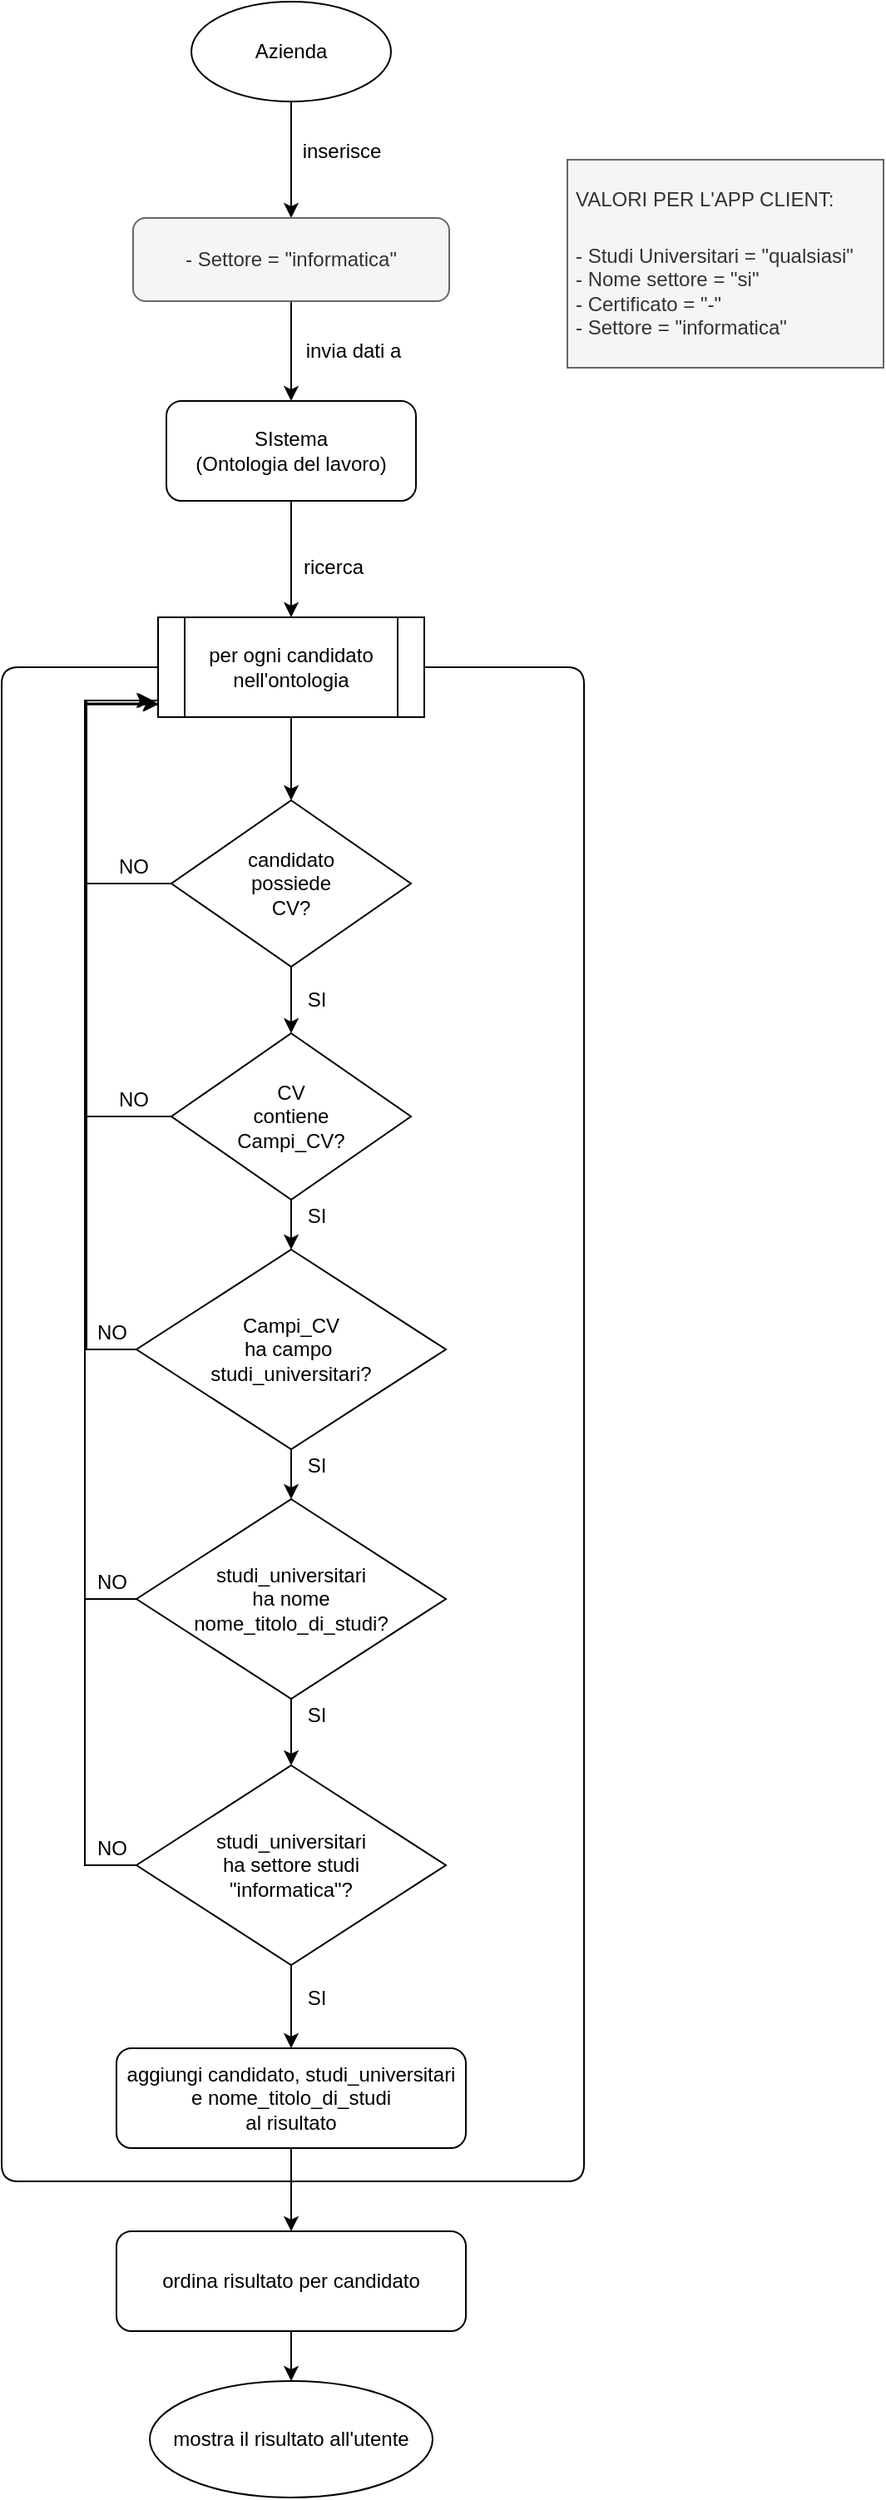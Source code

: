 <mxfile version="14.1.9" type="device"><diagram id="ayHtmYgfoHVvkvzsXFXl" name="Page-1"><mxGraphModel dx="1038" dy="689" grid="1" gridSize="10" guides="1" tooltips="1" connect="1" arrows="1" fold="1" page="0" pageScale="1" pageWidth="827" pageHeight="1169" math="0" shadow="0"><root><mxCell id="0"/><mxCell id="1" parent="0"/><mxCell id="3jaV1H3lAXQtu0JZNAEJ-7" style="edgeStyle=orthogonalEdgeStyle;rounded=0;orthogonalLoop=1;jettySize=auto;html=1;" parent="1" source="3jaV1H3lAXQtu0JZNAEJ-1" target="3jaV1H3lAXQtu0JZNAEJ-5" edge="1"><mxGeometry relative="1" as="geometry"/></mxCell><mxCell id="3jaV1H3lAXQtu0JZNAEJ-1" value="Azienda" style="ellipse;whiteSpace=wrap;html=1;" parent="1" vertex="1"><mxGeometry x="354" y="40" width="120" height="60" as="geometry"/></mxCell><mxCell id="3jaV1H3lAXQtu0JZNAEJ-4" value="inserisce" style="text;html=1;align=center;verticalAlign=middle;resizable=0;points=[];autosize=1;" parent="1" vertex="1"><mxGeometry x="414" y="120" width="60" height="20" as="geometry"/></mxCell><mxCell id="3jaV1H3lAXQtu0JZNAEJ-13" style="edgeStyle=orthogonalEdgeStyle;rounded=0;orthogonalLoop=1;jettySize=auto;html=1;" parent="1" source="3jaV1H3lAXQtu0JZNAEJ-5" target="3jaV1H3lAXQtu0JZNAEJ-12" edge="1"><mxGeometry relative="1" as="geometry"/></mxCell><mxCell id="3jaV1H3lAXQtu0JZNAEJ-5" value="- Settore = &quot;informatica&quot;" style="rounded=1;whiteSpace=wrap;html=1;fillColor=#f5f5f5;strokeColor=#666666;fontColor=#333333;" parent="1" vertex="1"><mxGeometry x="319" y="170" width="190" height="50" as="geometry"/></mxCell><mxCell id="3jaV1H3lAXQtu0JZNAEJ-24" style="edgeStyle=orthogonalEdgeStyle;rounded=0;orthogonalLoop=1;jettySize=auto;html=1;entryX=-0.011;entryY=0.876;entryDx=0;entryDy=0;entryPerimeter=0;" parent="1" source="3jaV1H3lAXQtu0JZNAEJ-9" target="3jaV1H3lAXQtu0JZNAEJ-17" edge="1"><mxGeometry relative="1" as="geometry"><Array as="points"><mxPoint x="290" y="570"/><mxPoint x="290" y="460"/><mxPoint x="334" y="460"/><mxPoint x="334" y="463"/></Array></mxGeometry></mxCell><mxCell id="3jaV1H3lAXQtu0JZNAEJ-31" style="edgeStyle=orthogonalEdgeStyle;rounded=0;orthogonalLoop=1;jettySize=auto;html=1;entryX=0.5;entryY=0;entryDx=0;entryDy=0;" parent="1" source="3jaV1H3lAXQtu0JZNAEJ-9" target="3jaV1H3lAXQtu0JZNAEJ-28" edge="1"><mxGeometry relative="1" as="geometry"/></mxCell><mxCell id="3jaV1H3lAXQtu0JZNAEJ-9" value="candidato &lt;br&gt;possiede &lt;br&gt;CV?" style="rhombus;whiteSpace=wrap;html=1;" parent="1" vertex="1"><mxGeometry x="342" y="520" width="144" height="100" as="geometry"/></mxCell><mxCell id="3jaV1H3lAXQtu0JZNAEJ-11" value="invia dati a" style="text;html=1;align=center;verticalAlign=middle;resizable=0;points=[];autosize=1;" parent="1" vertex="1"><mxGeometry x="416" y="240" width="70" height="20" as="geometry"/></mxCell><mxCell id="3jaV1H3lAXQtu0JZNAEJ-18" style="edgeStyle=orthogonalEdgeStyle;rounded=0;orthogonalLoop=1;jettySize=auto;html=1;entryX=0.5;entryY=0;entryDx=0;entryDy=0;" parent="1" source="3jaV1H3lAXQtu0JZNAEJ-12" target="3jaV1H3lAXQtu0JZNAEJ-17" edge="1"><mxGeometry relative="1" as="geometry"/></mxCell><mxCell id="3jaV1H3lAXQtu0JZNAEJ-12" value="SIstema&lt;br&gt;(Ontologia del lavoro)" style="rounded=1;whiteSpace=wrap;html=1;" parent="1" vertex="1"><mxGeometry x="339" y="280" width="150" height="60" as="geometry"/></mxCell><mxCell id="3jaV1H3lAXQtu0JZNAEJ-15" value="ricerca" style="text;html=1;align=center;verticalAlign=middle;resizable=0;points=[];autosize=1;" parent="1" vertex="1"><mxGeometry x="414" y="370" width="50" height="20" as="geometry"/></mxCell><mxCell id="3jaV1H3lAXQtu0JZNAEJ-19" style="edgeStyle=orthogonalEdgeStyle;rounded=0;orthogonalLoop=1;jettySize=auto;html=1;" parent="1" source="3jaV1H3lAXQtu0JZNAEJ-17" target="3jaV1H3lAXQtu0JZNAEJ-9" edge="1"><mxGeometry relative="1" as="geometry"/></mxCell><mxCell id="3jaV1H3lAXQtu0JZNAEJ-17" value="per ogni candidato nell'ontologia" style="shape=process;whiteSpace=wrap;html=1;backgroundOutline=1;" parent="1" vertex="1"><mxGeometry x="334" y="410" width="160" height="60" as="geometry"/></mxCell><mxCell id="3jaV1H3lAXQtu0JZNAEJ-25" value="NO" style="text;html=1;align=center;verticalAlign=middle;resizable=0;points=[];autosize=1;" parent="1" vertex="1"><mxGeometry x="304" y="550" width="30" height="20" as="geometry"/></mxCell><mxCell id="3jaV1H3lAXQtu0JZNAEJ-27" value="SI" style="text;html=1;align=center;verticalAlign=middle;resizable=0;points=[];autosize=1;" parent="1" vertex="1"><mxGeometry x="414" y="630" width="30" height="20" as="geometry"/></mxCell><mxCell id="3jaV1H3lAXQtu0JZNAEJ-32" style="edgeStyle=orthogonalEdgeStyle;rounded=0;orthogonalLoop=1;jettySize=auto;html=1;" parent="1" source="3jaV1H3lAXQtu0JZNAEJ-28" edge="1"><mxGeometry relative="1" as="geometry"><mxPoint x="330" y="460" as="targetPoint"/><Array as="points"><mxPoint x="290" y="710"/><mxPoint x="290" y="460"/><mxPoint x="330" y="460"/></Array></mxGeometry></mxCell><mxCell id="3jaV1H3lAXQtu0JZNAEJ-37" style="edgeStyle=orthogonalEdgeStyle;rounded=0;orthogonalLoop=1;jettySize=auto;html=1;entryX=0.5;entryY=0;entryDx=0;entryDy=0;" parent="1" source="3jaV1H3lAXQtu0JZNAEJ-28" target="3jaV1H3lAXQtu0JZNAEJ-34" edge="1"><mxGeometry relative="1" as="geometry"/></mxCell><mxCell id="3jaV1H3lAXQtu0JZNAEJ-28" value="&lt;span&gt;CV &lt;br&gt;contiene &lt;br&gt;Campi_CV?&lt;/span&gt;" style="rhombus;whiteSpace=wrap;html=1;" parent="1" vertex="1"><mxGeometry x="342" y="660" width="144" height="100" as="geometry"/></mxCell><mxCell id="3jaV1H3lAXQtu0JZNAEJ-29" value="NO" style="text;html=1;align=center;verticalAlign=middle;resizable=0;points=[];autosize=1;" parent="1" vertex="1"><mxGeometry x="304" y="690" width="30" height="20" as="geometry"/></mxCell><mxCell id="3jaV1H3lAXQtu0JZNAEJ-30" value="SI" style="text;html=1;align=center;verticalAlign=middle;resizable=0;points=[];autosize=1;" parent="1" vertex="1"><mxGeometry x="414" y="760" width="30" height="20" as="geometry"/></mxCell><mxCell id="3jaV1H3lAXQtu0JZNAEJ-33" value="NO" style="text;html=1;align=center;verticalAlign=middle;resizable=0;points=[];autosize=1;" parent="1" vertex="1"><mxGeometry x="291" y="830" width="30" height="20" as="geometry"/></mxCell><mxCell id="3jaV1H3lAXQtu0JZNAEJ-38" style="edgeStyle=orthogonalEdgeStyle;rounded=0;orthogonalLoop=1;jettySize=auto;html=1;exitX=0;exitY=0.5;exitDx=0;exitDy=0;" parent="1" source="3jaV1H3lAXQtu0JZNAEJ-34" edge="1"><mxGeometry relative="1" as="geometry"><mxPoint x="331" y="460" as="targetPoint"/><mxPoint x="321" y="875" as="sourcePoint"/><Array as="points"><mxPoint x="291" y="850"/><mxPoint x="291" y="460"/></Array></mxGeometry></mxCell><mxCell id="3jaV1H3lAXQtu0JZNAEJ-34" value="&lt;span&gt;Campi_CV &lt;br&gt;ha campo&amp;nbsp;&lt;br&gt;studi_universitari?&lt;br&gt;&lt;/span&gt;" style="rhombus;whiteSpace=wrap;html=1;" parent="1" vertex="1"><mxGeometry x="321" y="790" width="186" height="120" as="geometry"/></mxCell><mxCell id="3jaV1H3lAXQtu0JZNAEJ-35" style="edgeStyle=orthogonalEdgeStyle;rounded=0;orthogonalLoop=1;jettySize=auto;html=1;entryX=0.5;entryY=0;entryDx=0;entryDy=0;" parent="1" source="3jaV1H3lAXQtu0JZNAEJ-34" edge="1"><mxGeometry relative="1" as="geometry"><mxPoint x="414" y="940" as="targetPoint"/></mxGeometry></mxCell><mxCell id="3jaV1H3lAXQtu0JZNAEJ-36" value="SI" style="text;html=1;align=center;verticalAlign=middle;resizable=0;points=[];autosize=1;" parent="1" vertex="1"><mxGeometry x="414" y="910" width="30" height="20" as="geometry"/></mxCell><mxCell id="3jaV1H3lAXQtu0JZNAEJ-43" style="edgeStyle=orthogonalEdgeStyle;rounded=0;orthogonalLoop=1;jettySize=auto;html=1;entryX=-0.001;entryY=0.863;entryDx=0;entryDy=0;entryPerimeter=0;exitX=0;exitY=0.5;exitDx=0;exitDy=0;" parent="1" source="3jaV1H3lAXQtu0JZNAEJ-39" target="3jaV1H3lAXQtu0JZNAEJ-17" edge="1"><mxGeometry relative="1" as="geometry"><Array as="points"><mxPoint x="290" y="1000"/><mxPoint x="290" y="462"/></Array></mxGeometry></mxCell><mxCell id="3jaV1H3lAXQtu0JZNAEJ-45" style="edgeStyle=orthogonalEdgeStyle;rounded=0;orthogonalLoop=1;jettySize=auto;html=1;entryX=0.5;entryY=0;entryDx=0;entryDy=0;" parent="1" source="3jaV1H3lAXQtu0JZNAEJ-39" target="M9OSJviC6Cq7ZzTh2aiE-1" edge="1"><mxGeometry relative="1" as="geometry"><mxPoint x="414" y="1090" as="targetPoint"/></mxGeometry></mxCell><mxCell id="3jaV1H3lAXQtu0JZNAEJ-39" value="studi_universitari&lt;br&gt;ha nome&lt;br&gt;nome_titolo_di_studi?&lt;span&gt;&lt;br&gt;&lt;/span&gt;" style="rhombus;whiteSpace=wrap;html=1;" parent="1" vertex="1"><mxGeometry x="321" y="940" width="186" height="120" as="geometry"/></mxCell><mxCell id="3jaV1H3lAXQtu0JZNAEJ-40" value="SI" style="text;html=1;align=center;verticalAlign=middle;resizable=0;points=[];autosize=1;" parent="1" vertex="1"><mxGeometry x="414" y="1060" width="30" height="20" as="geometry"/></mxCell><mxCell id="3jaV1H3lAXQtu0JZNAEJ-41" value="NO" style="text;html=1;align=center;verticalAlign=middle;resizable=0;points=[];autosize=1;" parent="1" vertex="1"><mxGeometry x="291" y="980" width="30" height="20" as="geometry"/></mxCell><mxCell id="7zF_TRipanmuKRd92KCf-2" style="edgeStyle=orthogonalEdgeStyle;rounded=0;orthogonalLoop=1;jettySize=auto;html=1;entryX=0.5;entryY=0;entryDx=0;entryDy=0;" edge="1" parent="1" source="3jaV1H3lAXQtu0JZNAEJ-46" target="7zF_TRipanmuKRd92KCf-1"><mxGeometry relative="1" as="geometry"/></mxCell><mxCell id="3jaV1H3lAXQtu0JZNAEJ-46" value="aggiungi candidato, studi_universitari &lt;br&gt;e nome_titolo_di_studi&lt;br&gt;al risultato" style="rounded=1;whiteSpace=wrap;html=1;" parent="1" vertex="1"><mxGeometry x="309" y="1270" width="210" height="60" as="geometry"/></mxCell><mxCell id="3jaV1H3lAXQtu0JZNAEJ-49" value="&lt;span&gt;mostra il risultato all'utente&lt;/span&gt;" style="ellipse;whiteSpace=wrap;html=1;" parent="1" vertex="1"><mxGeometry x="329" y="1470" width="170" height="70" as="geometry"/></mxCell><mxCell id="3jaV1H3lAXQtu0JZNAEJ-51" value="" style="endArrow=none;html=1;entryX=1;entryY=0.5;entryDx=0;entryDy=0;" parent="1" target="3jaV1H3lAXQtu0JZNAEJ-17" edge="1"><mxGeometry width="50" height="50" relative="1" as="geometry"><mxPoint x="420" y="1350" as="sourcePoint"/><mxPoint x="440" y="800" as="targetPoint"/><Array as="points"><mxPoint x="590" y="1350"/><mxPoint x="590" y="800"/><mxPoint x="590" y="440"/></Array></mxGeometry></mxCell><mxCell id="3jaV1H3lAXQtu0JZNAEJ-52" value="" style="endArrow=none;html=1;entryX=0;entryY=0.5;entryDx=0;entryDy=0;" parent="1" target="3jaV1H3lAXQtu0JZNAEJ-17" edge="1"><mxGeometry width="50" height="50" relative="1" as="geometry"><mxPoint x="420" y="1350" as="sourcePoint"/><mxPoint x="570" y="580" as="targetPoint"/><Array as="points"><mxPoint x="240" y="1350"/><mxPoint x="240" y="440"/></Array></mxGeometry></mxCell><mxCell id="me6JVJT99pDgQEcbr9Qb-4" value="&lt;h1&gt;&lt;span style=&quot;font-size: 12px ; font-weight: 400 ; text-align: center&quot;&gt;VALORI PER L'APP CLIENT:&lt;/span&gt;&lt;br&gt;&lt;/h1&gt;&lt;p&gt;&lt;span style=&quot;text-align: center&quot;&gt;- Studi Universitari = &quot;qualsiasi&quot;&lt;/span&gt;&lt;br style=&quot;text-align: center&quot;&gt;&lt;span style=&quot;text-align: center&quot;&gt;- Nome settore = &quot;si&quot;&lt;/span&gt;&lt;br style=&quot;text-align: center&quot;&gt;&lt;span style=&quot;text-align: center&quot;&gt;- Certificato = &quot;-&quot;&lt;/span&gt;&lt;br style=&quot;text-align: center&quot;&gt;&lt;span style=&quot;text-align: center&quot;&gt;- Settore = &quot;informatica&quot;&lt;/span&gt;&lt;br&gt;&lt;/p&gt;" style="text;html=1;strokeColor=#666666;fillColor=#f5f5f5;spacing=5;spacingTop=-20;whiteSpace=wrap;overflow=hidden;rounded=0;fontColor=#333333;" parent="1" vertex="1"><mxGeometry x="580" y="135" width="190" height="125" as="geometry"/></mxCell><mxCell id="M9OSJviC6Cq7ZzTh2aiE-2" style="edgeStyle=orthogonalEdgeStyle;rounded=0;orthogonalLoop=1;jettySize=auto;html=1;entryX=0.001;entryY=0.872;entryDx=0;entryDy=0;entryPerimeter=0;" parent="1" source="M9OSJviC6Cq7ZzTh2aiE-1" target="3jaV1H3lAXQtu0JZNAEJ-17" edge="1"><mxGeometry relative="1" as="geometry"><mxPoint x="290" y="450" as="targetPoint"/><Array as="points"><mxPoint x="290" y="1160"/><mxPoint x="290" y="462"/></Array></mxGeometry></mxCell><mxCell id="M9OSJviC6Cq7ZzTh2aiE-4" style="edgeStyle=orthogonalEdgeStyle;rounded=0;orthogonalLoop=1;jettySize=auto;html=1;entryX=0.5;entryY=0;entryDx=0;entryDy=0;" parent="1" source="M9OSJviC6Cq7ZzTh2aiE-1" target="3jaV1H3lAXQtu0JZNAEJ-46" edge="1"><mxGeometry relative="1" as="geometry"/></mxCell><mxCell id="M9OSJviC6Cq7ZzTh2aiE-1" value="studi_universitari&lt;br&gt;ha settore studi&lt;br&gt;&quot;informatica&quot;?&lt;span&gt;&lt;br&gt;&lt;/span&gt;" style="rhombus;whiteSpace=wrap;html=1;" parent="1" vertex="1"><mxGeometry x="321" y="1100" width="186" height="120" as="geometry"/></mxCell><mxCell id="M9OSJviC6Cq7ZzTh2aiE-3" value="NO" style="text;html=1;align=center;verticalAlign=middle;resizable=0;points=[];autosize=1;" parent="1" vertex="1"><mxGeometry x="291" y="1140" width="30" height="20" as="geometry"/></mxCell><mxCell id="M9OSJviC6Cq7ZzTh2aiE-5" value="SI" style="text;html=1;align=center;verticalAlign=middle;resizable=0;points=[];autosize=1;" parent="1" vertex="1"><mxGeometry x="414" y="1230" width="30" height="20" as="geometry"/></mxCell><mxCell id="7zF_TRipanmuKRd92KCf-3" style="edgeStyle=orthogonalEdgeStyle;rounded=0;orthogonalLoop=1;jettySize=auto;html=1;" edge="1" parent="1" source="7zF_TRipanmuKRd92KCf-1" target="3jaV1H3lAXQtu0JZNAEJ-49"><mxGeometry relative="1" as="geometry"/></mxCell><mxCell id="7zF_TRipanmuKRd92KCf-1" value="ordina risultato per candidato" style="rounded=1;whiteSpace=wrap;html=1;" vertex="1" parent="1"><mxGeometry x="309" y="1380" width="210" height="60" as="geometry"/></mxCell></root></mxGraphModel></diagram></mxfile>